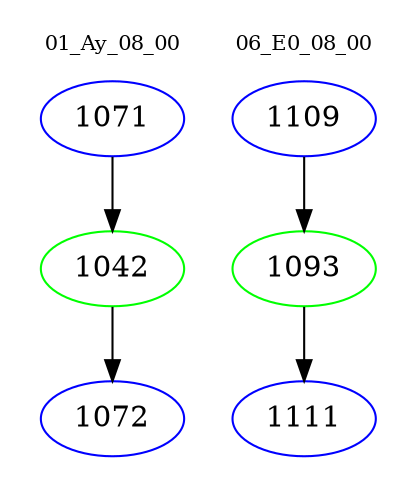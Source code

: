 digraph{
subgraph cluster_0 {
color = white
label = "01_Ay_08_00";
fontsize=10;
T0_1071 [label="1071", color="blue"]
T0_1071 -> T0_1042 [color="black"]
T0_1042 [label="1042", color="green"]
T0_1042 -> T0_1072 [color="black"]
T0_1072 [label="1072", color="blue"]
}
subgraph cluster_1 {
color = white
label = "06_E0_08_00";
fontsize=10;
T1_1109 [label="1109", color="blue"]
T1_1109 -> T1_1093 [color="black"]
T1_1093 [label="1093", color="green"]
T1_1093 -> T1_1111 [color="black"]
T1_1111 [label="1111", color="blue"]
}
}
